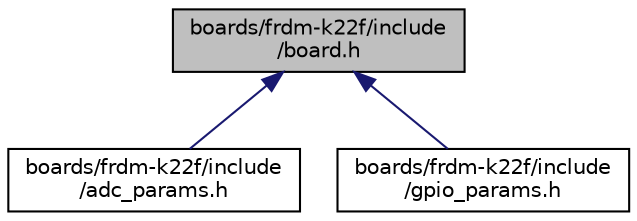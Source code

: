 digraph "boards/frdm-k22f/include/board.h"
{
 // LATEX_PDF_SIZE
  edge [fontname="Helvetica",fontsize="10",labelfontname="Helvetica",labelfontsize="10"];
  node [fontname="Helvetica",fontsize="10",shape=record];
  Node1 [label="boards/frdm-k22f/include\l/board.h",height=0.2,width=0.4,color="black", fillcolor="grey75", style="filled", fontcolor="black",tooltip="Board specific definitions for the FRDM-K22F."];
  Node1 -> Node2 [dir="back",color="midnightblue",fontsize="10",style="solid",fontname="Helvetica"];
  Node2 [label="boards/frdm-k22f/include\l/adc_params.h",height=0.2,width=0.4,color="black", fillcolor="white", style="filled",URL="$frdm-k22f_2include_2adc__params_8h.html",tooltip="Board specific configuration of direct mapped ADC."];
  Node1 -> Node3 [dir="back",color="midnightblue",fontsize="10",style="solid",fontname="Helvetica"];
  Node3 [label="boards/frdm-k22f/include\l/gpio_params.h",height=0.2,width=0.4,color="black", fillcolor="white", style="filled",URL="$frdm-k22f_2include_2gpio__params_8h.html",tooltip="Board specific configuration of direct mapped GPIOs."];
}
